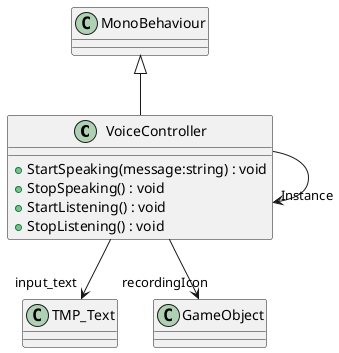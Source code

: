 @startuml
class VoiceController {
    + StartSpeaking(message:string) : void
    + StopSpeaking() : void
    + StartListening() : void
    + StopListening() : void
}
MonoBehaviour <|-- VoiceController
VoiceController --> "Instance" VoiceController
VoiceController --> "input_text" TMP_Text
VoiceController --> "recordingIcon" GameObject
@enduml
